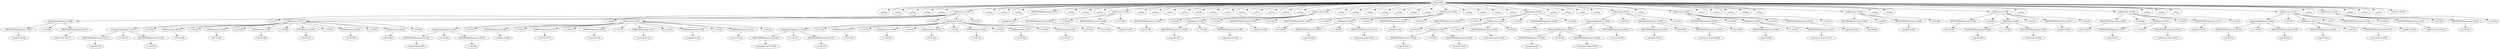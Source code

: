 digraph {

"Prog_61259"->"<
>61260";
"Prog_61259"->"<
>61261";
"Prog_61259"->"<
>61262";
"Prog_61259"->"<
>61263";
"Prog_61259"->"<
>61264";
"Prog_61259"->"CallFunction_61265";
"CallFunction_61265"->"AssignmentOpetators_61266";
"AssignmentOpetators_61266"->"IDENTIFIERExpression_61267";
"IDENTIFIERExpression_61267"->"<people>61268";
"AssignmentOpetators_61266"->"<=>61269";
"AssignmentOpetators_61266"->"IDENTIFIERExpression_61270";
"IDENTIFIERExpression_61270"->"<data.frame>61271";
"CallFunction_61265"->"<(>61272";
"CallFunction_61265"->"CallFunction_61273";
"CallFunction_61273"->"AssignmentOpetators_61274";
"AssignmentOpetators_61274"->"IDENTIFIERExpression_61275";
"IDENTIFIERExpression_61275"->"<age>61276";
"AssignmentOpetators_61274"->"<=>61277";
"AssignmentOpetators_61274"->"IDENTIFIERExpression_61278";
"IDENTIFIERExpression_61278"->"<c>61279";
"CallFunction_61273"->"<(>61280";
"CallFunction_61273"->"INTExpression_61281";
"INTExpression_61281"->"<21>61282";
"CallFunction_61273"->"<,>61283";
"CallFunction_61273"->"INTExpression_61284";
"INTExpression_61284"->"<62>61285";
"CallFunction_61273"->"<,>61286";
"CallFunction_61273"->"INTExpression_61287";
"INTExpression_61287"->"<54>61288";
"CallFunction_61273"->"<,>61289";
"CallFunction_61273"->"INTExpression_61290";
"INTExpression_61290"->"<49>61291";
"CallFunction_61273"->"<,>61292";
"CallFunction_61273"->"INTExpression_61293";
"INTExpression_61293"->"<52>61294";
"CallFunction_61273"->"<,>61295";
"CallFunction_61273"->"INTExpression_61296";
"INTExpression_61296"->"<38>61297";
"CallFunction_61273"->"<)>61298";
"CallFunction_61265"->"<,>61299";
"CallFunction_61265"->"CallFunction_61300";
"CallFunction_61300"->"AssignmentOpetators_61301";
"AssignmentOpetators_61301"->"IDENTIFIERExpression_61302";
"IDENTIFIERExpression_61302"->"<education>61303";
"AssignmentOpetators_61301"->"<=>61304";
"AssignmentOpetators_61301"->"IDENTIFIERExpression_61305";
"IDENTIFIERExpression_61305"->"<c>61306";
"CallFunction_61300"->"<(>61307";
"CallFunction_61300"->"STRINGExpression_61308";
"STRINGExpression_61308"->"<college>61309";
"CallFunction_61300"->"<,>61310";
"CallFunction_61300"->"STRINGExpression_61311";
"STRINGExpression_61311"->"<school>61312";
"CallFunction_61300"->"<,>61313";
"CallFunction_61300"->"STRINGExpression_61314";
"STRINGExpression_61314"->"<none>61315";
"CallFunction_61300"->"<,>61316";
"CallFunction_61300"->"STRINGExpression_61317";
"STRINGExpression_61317"->"<school>61318";
"CallFunction_61300"->"<,>61319";
"CallFunction_61300"->"STRINGExpression_61320";
"STRINGExpression_61320"->"<college>61321";
"CallFunction_61300"->"<,>61322";
"CallFunction_61300"->"STRINGExpression_61323";
"STRINGExpression_61323"->"<none>61324";
"CallFunction_61300"->"<)>61325";
"CallFunction_61265"->"<,>61326";
"CallFunction_61265"->"CallFunction_61327";
"CallFunction_61327"->"AssignmentOpetators_61328";
"AssignmentOpetators_61328"->"IDENTIFIERExpression_61329";
"IDENTIFIERExpression_61329"->"<education.code>61330";
"AssignmentOpetators_61328"->"<=>61331";
"AssignmentOpetators_61328"->"IDENTIFIERExpression_61332";
"IDENTIFIERExpression_61332"->"<c>61333";
"CallFunction_61327"->"<(>61334";
"CallFunction_61327"->"INTExpression_61335";
"INTExpression_61335"->"<2>61336";
"CallFunction_61327"->"<,>61337";
"CallFunction_61327"->"INTExpression_61338";
"INTExpression_61338"->"<1>61339";
"CallFunction_61327"->"<,>61340";
"CallFunction_61327"->"INTExpression_61341";
"INTExpression_61341"->"<0>61342";
"CallFunction_61327"->"<,>61343";
"CallFunction_61327"->"INTExpression_61344";
"INTExpression_61344"->"<1>61345";
"CallFunction_61327"->"<,>61346";
"CallFunction_61327"->"INTExpression_61347";
"INTExpression_61347"->"<2>61348";
"CallFunction_61327"->"<,>61349";
"CallFunction_61327"->"INTExpression_61350";
"INTExpression_61350"->"<0>61351";
"CallFunction_61327"->"<)>61352";
"CallFunction_61265"->"<)>61353";
"Prog_61259"->"<
>61354";
"Prog_61259"->"<
>61355";
"Prog_61259"->"<
>61356";
"Prog_61259"->"IDENTIFIERExpression_61357";
"IDENTIFIERExpression_61357"->"<people>61358";
"Prog_61259"->"<
>61359";
"Prog_61259"->"<
>61360";
"Prog_61259"->"<
>61361";
"Prog_61259"->"CallFunction_61362";
"CallFunction_61362"->"IDENTIFIERExpression_61363";
"IDENTIFIERExpression_61363"->"<str>61364";
"CallFunction_61362"->"<(>61365";
"CallFunction_61362"->"IDENTIFIERExpression_61366";
"IDENTIFIERExpression_61366"->"<people>61367";
"CallFunction_61362"->"<)>61368";
"Prog_61259"->"<
>61369";
"Prog_61259"->"<
>61370";
"Prog_61259"->"<
>61371";
"Prog_61259"->"<
>61372";
"Prog_61259"->"<
>61373";
"Prog_61259"->"<
>61374";
"Prog_61259"->"<
>61375";
"Prog_61259"->"<
>61376";
"Prog_61259"->"<
>61377";
"Prog_61259"->"<
>61378";
"Prog_61259"->"<
>61379";
"Prog_61259"->"<
>61380";
"Prog_61259"->"CallFunction_61381";
"CallFunction_61381"->"IDENTIFIERExpression_61382";
"IDENTIFIERExpression_61382"->"<lm>61383";
"CallFunction_61381"->"<(>61384";
"CallFunction_61381"->"TildeBinary_61385";
"TildeBinary_61385"->"IDENTIFIERExpression_61386";
"IDENTIFIERExpression_61386"->"<age>61387";
"TildeBinary_61385"->"<~>61388";
"TildeBinary_61385"->"IDENTIFIERExpression_61389";
"IDENTIFIERExpression_61389"->"<education>61390";
"CallFunction_61381"->"<,>61391";
"CallFunction_61381"->"IDENTIFIERExpression_61392";
"IDENTIFIERExpression_61392"->"<people>61393";
"CallFunction_61381"->"<)>61394";
"Prog_61259"->"<
>61395";
"Prog_61259"->"<
>61396";
"Prog_61259"->"<
>61397";
"Prog_61259"->"<
>61398";
"Prog_61259"->"<
>61399";
"Prog_61259"->"<
>61400";
"Prog_61259"->"<
>61401";
"Prog_61259"->"CallFunction_61402";
"CallFunction_61402"->"IDENTIFIERExpression_61403";
"IDENTIFIERExpression_61403"->"<lm>61404";
"CallFunction_61402"->"<(>61405";
"CallFunction_61402"->"TildeBinary_61406";
"TildeBinary_61406"->"IDENTIFIERExpression_61407";
"IDENTIFIERExpression_61407"->"<age>61408";
"TildeBinary_61406"->"<~>61409";
"TildeBinary_61406"->"IDENTIFIERExpression_61410";
"IDENTIFIERExpression_61410"->"<education.code>61411";
"CallFunction_61402"->"<,>61412";
"CallFunction_61402"->"IDENTIFIERExpression_61413";
"IDENTIFIERExpression_61413"->"<people>61414";
"CallFunction_61402"->"<)>61415";
"Prog_61259"->"<
>61416";
"Prog_61259"->"<
>61417";
"Prog_61259"->"<
>61418";
"Prog_61259"->"<
>61419";
"Prog_61259"->"CallFunction_61420";
"CallFunction_61420"->"IDENTIFIERExpression_61421";
"IDENTIFIERExpression_61421"->"<lm>61422";
"CallFunction_61420"->"<(>61423";
"CallFunction_61420"->"CallFunction_61424";
"CallFunction_61424"->"TildeBinary_61425";
"TildeBinary_61425"->"IDENTIFIERExpression_61426";
"IDENTIFIERExpression_61426"->"<age>61427";
"TildeBinary_61425"->"<~>61428";
"TildeBinary_61425"->"IDENTIFIERExpression_61429";
"IDENTIFIERExpression_61429"->"<factor>61430";
"CallFunction_61424"->"<(>61431";
"CallFunction_61424"->"IDENTIFIERExpression_61432";
"IDENTIFIERExpression_61432"->"<education.code>61433";
"CallFunction_61424"->"<)>61434";
"CallFunction_61420"->"<,>61435";
"CallFunction_61420"->"IDENTIFIERExpression_61436";
"IDENTIFIERExpression_61436"->"<people>61437";
"CallFunction_61420"->"<)>61438";
"Prog_61259"->"<
>61439";
"Prog_61259"->"<
>61440";
"Prog_61259"->"<
>61441";
"Prog_61259"->"<
>61442";
"Prog_61259"->"CallFunction_61443";
"CallFunction_61443"->"AssignmentOpetators_61444";
"AssignmentOpetators_61444"->"DollarAndAtOperators_61445";
"DollarAndAtOperators_61445"->"IDENTIFIERExpression_61446";
"IDENTIFIERExpression_61446"->"<people>61447";
"DollarAndAtOperators_61445"->"<$>61448";
"DollarAndAtOperators_61445"->"IDENTIFIERExpression_61449";
"IDENTIFIERExpression_61449"->"<education.code>61450";
"AssignmentOpetators_61444"->"<<->61451";
"AssignmentOpetators_61444"->"IDENTIFIERExpression_61452";
"IDENTIFIERExpression_61452"->"<factor>61453";
"CallFunction_61443"->"<(>61454";
"CallFunction_61443"->"DollarAndAtOperators_61455";
"DollarAndAtOperators_61455"->"IDENTIFIERExpression_61456";
"IDENTIFIERExpression_61456"->"<people>61457";
"DollarAndAtOperators_61455"->"<$>61458";
"DollarAndAtOperators_61455"->"IDENTIFIERExpression_61459";
"IDENTIFIERExpression_61459"->"<education.code>61460";
"CallFunction_61443"->"<)>61461";
"Prog_61259"->"<
>61462";
"Prog_61259"->"CallFunction_61463";
"CallFunction_61463"->"IDENTIFIERExpression_61464";
"IDENTIFIERExpression_61464"->"<lm>61465";
"CallFunction_61463"->"<(>61466";
"CallFunction_61463"->"TildeBinary_61467";
"TildeBinary_61467"->"IDENTIFIERExpression_61468";
"IDENTIFIERExpression_61468"->"<age>61469";
"TildeBinary_61467"->"<~>61470";
"TildeBinary_61467"->"IDENTIFIERExpression_61471";
"IDENTIFIERExpression_61471"->"<education.code>61472";
"CallFunction_61463"->"<,>61473";
"CallFunction_61463"->"IDENTIFIERExpression_61474";
"IDENTIFIERExpression_61474"->"<people>61475";
"CallFunction_61463"->"<)>61476";
"Prog_61259"->"<
>61477";
"Prog_61259"->"<
>61478";
"Prog_61259"->"<
>61479";
"Prog_61259"->"<
>61480";
"Prog_61259"->"<
>61481";
"Prog_61259"->"CallFunction_61482";
"CallFunction_61482"->"IDENTIFIERExpression_61483";
"IDENTIFIERExpression_61483"->"<str>61484";
"CallFunction_61482"->"<(>61485";
"CallFunction_61482"->"IDENTIFIERExpression_61486";
"IDENTIFIERExpression_61486"->"<people>61487";
"CallFunction_61482"->"<)>61488";
"Prog_61259"->"<
>61489";
"Prog_61259"->"<
>61490";
"Prog_61259"->"CallFunction_61491";
"CallFunction_61491"->"IDENTIFIERExpression_61492";
"IDENTIFIERExpression_61492"->"<lm>61493";
"CallFunction_61491"->"<(>61494";
"CallFunction_61491"->"TildeBinary_61495";
"TildeBinary_61495"->"IDENTIFIERExpression_61496";
"IDENTIFIERExpression_61496"->"<age>61497";
"TildeBinary_61495"->"<~>61498";
"TildeBinary_61495"->"IDENTIFIERExpression_61499";
"IDENTIFIERExpression_61499"->"<education>61500";
"CallFunction_61491"->"<,>61501";
"CallFunction_61491"->"IDENTIFIERExpression_61502";
"IDENTIFIERExpression_61502"->"<people>61503";
"CallFunction_61491"->"<)>61504";
"Prog_61259"->"<
>61505";
"Prog_61259"->"CallFunction_61506";
"CallFunction_61506"->"IDENTIFIERExpression_61507";
"IDENTIFIERExpression_61507"->"<lm>61508";
"CallFunction_61506"->"<(>61509";
"CallFunction_61506"->"TildeBinary_61510";
"TildeBinary_61510"->"IDENTIFIERExpression_61511";
"IDENTIFIERExpression_61511"->"<age>61512";
"TildeBinary_61510"->"<~>61513";
"TildeBinary_61510"->"IDENTIFIERExpression_61514";
"IDENTIFIERExpression_61514"->"<education.code>61515";
"CallFunction_61506"->"<,>61516";
"CallFunction_61506"->"IDENTIFIERExpression_61517";
"IDENTIFIERExpression_61517"->"<people>61518";
"CallFunction_61506"->"<)>61519";
"Prog_61259"->"<
>61520";
"Prog_61259"->"<
>61521";
"Prog_61259"->"<
>61522";
"Prog_61259"->"CallFunction_61523";
"CallFunction_61523"->"AssignmentOpetators_61524";
"AssignmentOpetators_61524"->"IDENTIFIERExpression_61525";
"IDENTIFIERExpression_61525"->"<m>61526";
"AssignmentOpetators_61524"->"<<->61527";
"AssignmentOpetators_61524"->"IDENTIFIERExpression_61528";
"IDENTIFIERExpression_61528"->"<lm>61529";
"CallFunction_61523"->"<(>61530";
"CallFunction_61523"->"TildeBinary_61531";
"TildeBinary_61531"->"IDENTIFIERExpression_61532";
"IDENTIFIERExpression_61532"->"<age>61533";
"TildeBinary_61531"->"<~>61534";
"TildeBinary_61531"->"IDENTIFIERExpression_61535";
"IDENTIFIERExpression_61535"->"<education>61536";
"CallFunction_61523"->"<,>61537";
"CallFunction_61523"->"IDENTIFIERExpression_61538";
"IDENTIFIERExpression_61538"->"<people>61539";
"CallFunction_61523"->"<)>61540";
"Prog_61259"->"<
>61541";
"Prog_61259"->"CallFunction_61542";
"CallFunction_61542"->"IDENTIFIERExpression_61543";
"IDENTIFIERExpression_61543"->"<model.matrix>61544";
"CallFunction_61542"->"<(>61545";
"CallFunction_61542"->"IDENTIFIERExpression_61546";
"IDENTIFIERExpression_61546"->"<m>61547";
"CallFunction_61542"->"<)>61548";
"Prog_61259"->"<
>61549";
"Prog_61259"->"<
>61550";
"Prog_61259"->"<
>61551";
"Prog_61259"->"<<EOF>>61552";
}
